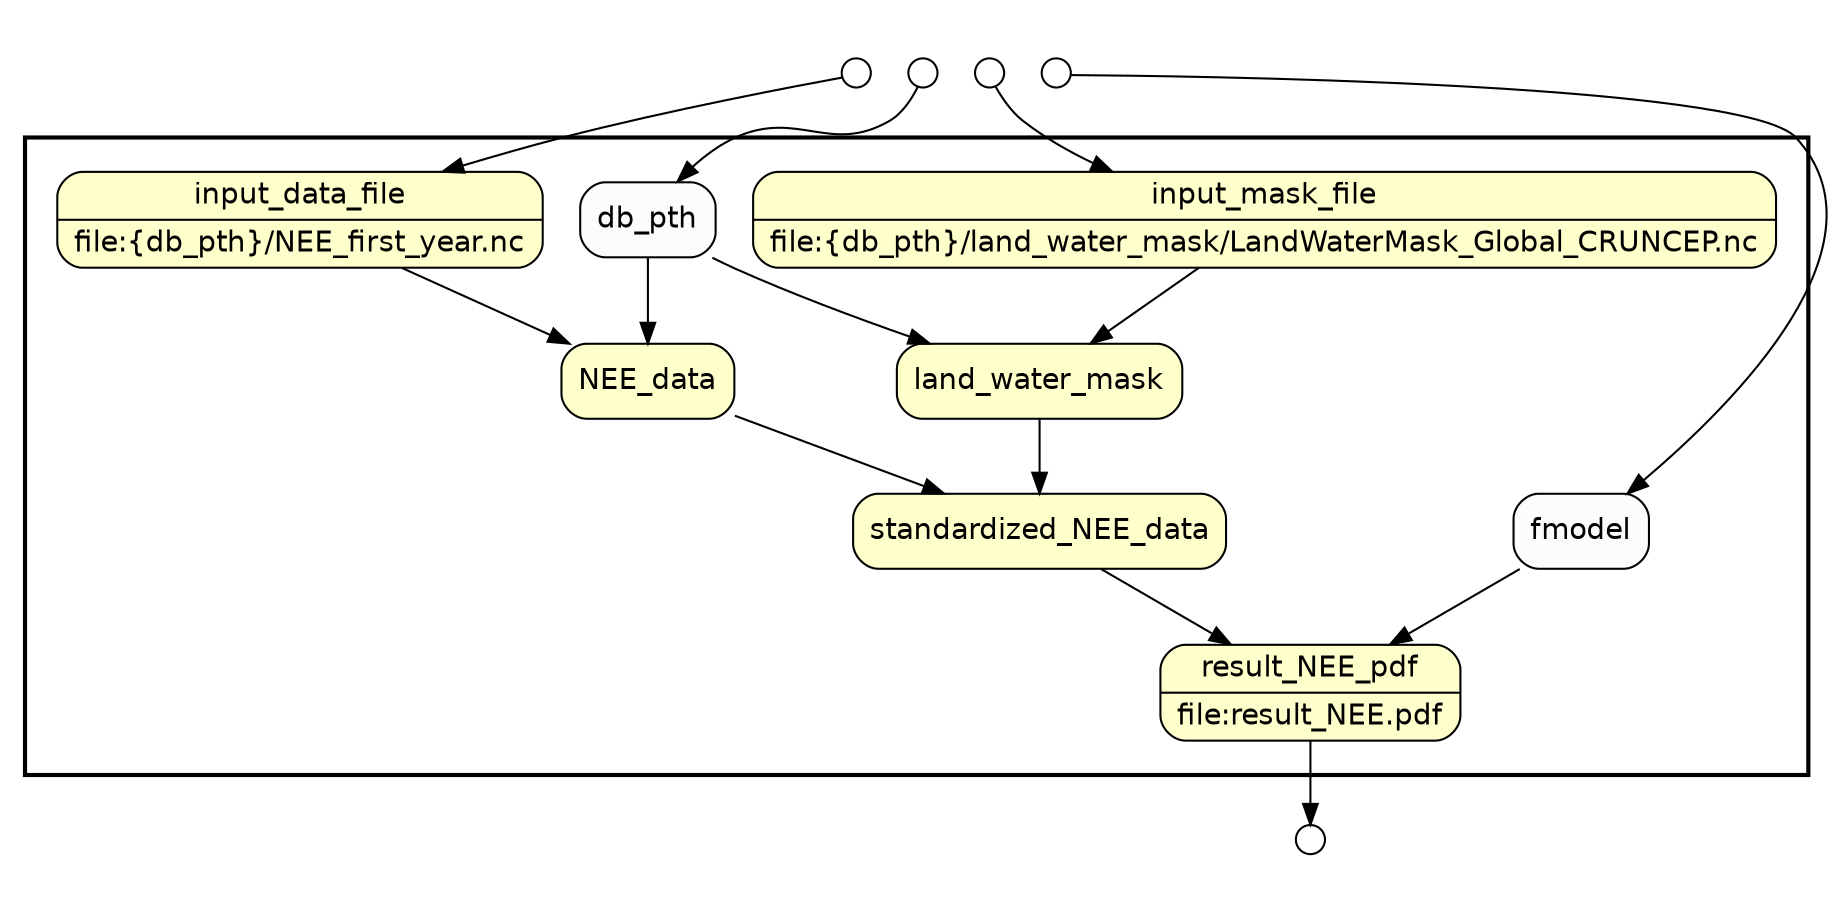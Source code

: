 digraph Workflow {
rankdir=TB
subgraph cluster0 {
label=""
penwidth=2
fontsize=18
subgraph cluster1 {
label=""
color="white"
graph[fontname=Courier]
edge[fontname=Courier]
node[fontname=Helvetica]
node[shape=box style="rounded,filled" fillcolor="#FFFFCC" peripheries=1 label=""]
node1 [shape=record  rankdir=LR label="{<f0> result_NEE_pdf|<f1>file:result_NEE.pdf}"];
node2 [shape=record  rankdir=LR label="{<f0> input_mask_file|<f1>file:\{db_pth\}/land_water_mask/LandWaterMask_Global_CRUNCEP.nc}"];
node3 [shape=record  rankdir=LR label="{<f0> input_data_file|<f1>file:\{db_pth\}/NEE_first_year.nc}"];
node4 [label="NEE_data"]
node5 [label="land_water_mask"]
node6 [label="standardized_NEE_data"]
node[shape=box style="rounded,filled" fillcolor="#FCFCFC" peripheries=1 label=""]
node7 [label="db_pth"]
node8 [label="fmodel"]
}}
node[shape=circle style="rounded,filled" fillcolor="#FFFFFF" peripheries=1 label="" width=0.2]
subgraph cluster2 { label="" color="white"
subgraph cluster3 { label="" color="white"
node9
node10
node11
node12
}}
subgraph cluster4 { label="" color="white"
subgraph cluster5 { label="" color="white"
node13
}}
node9 -> node7
node10 -> node8
node11 -> node2
node12 -> node3
node1 -> node13
node7 -> node5 [label=""]
node2 -> node5 [label=""]
node7 -> node4 [label=""]
node3 -> node4 [label=""]
node4 -> node6 [label=""]
node5 -> node6 [label=""]
node8 -> node1 [label=""]
node6 -> node1 [label=""]
}
